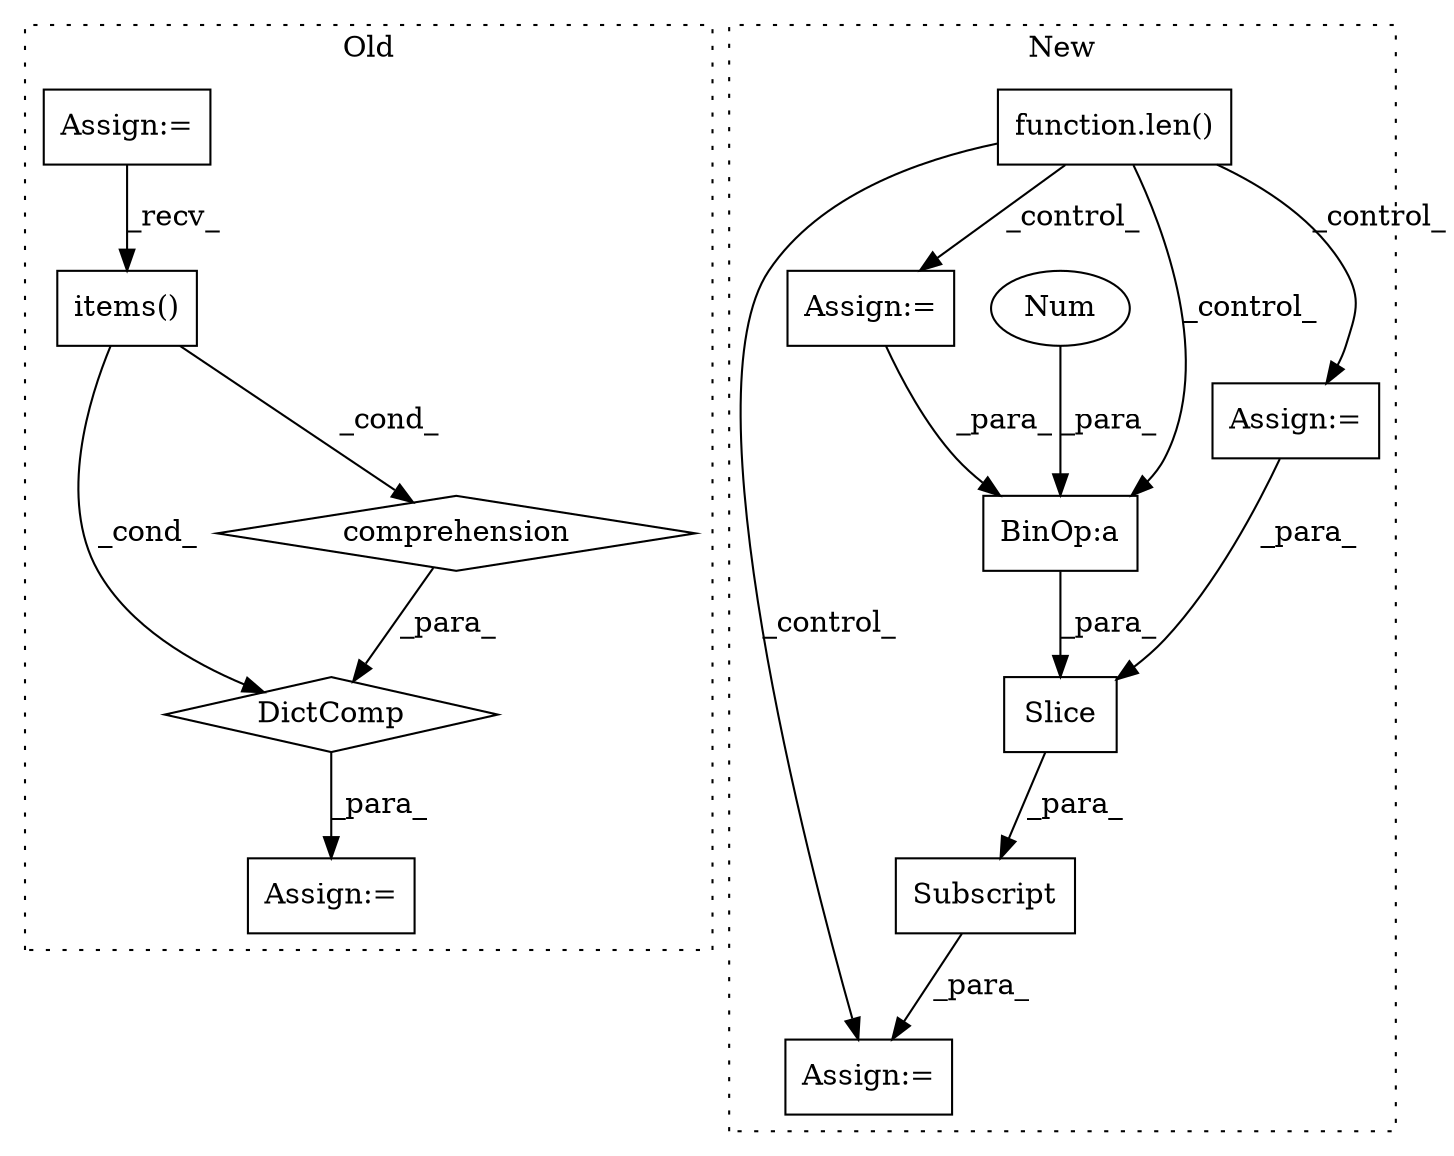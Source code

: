 digraph G {
subgraph cluster0 {
1 [label="DictComp" a="84" s="871" l="69" shape="diamond"];
5 [label="comprehension" a="45" s="893" l="3" shape="diamond"];
8 [label="items()" a="75" s="921" l="18" shape="box"];
9 [label="Assign:=" a="68" s="868" l="3" shape="box"];
12 [label="Assign:=" a="68" s="761" l="3" shape="box"];
label = "Old";
style="dotted";
}
subgraph cluster1 {
2 [label="Slice" a="80" s="1424" l="30" shape="box"];
3 [label="BinOp:a" a="82" s="1450" l="3" shape="box"];
4 [label="Num" a="76" s="1453" l="1" shape="ellipse"];
6 [label="function.len()" a="75" s="1242,1259" l="4,1" shape="box"];
7 [label="Subscript" a="63" s="1419,0" l="36,0" shape="box"];
10 [label="Assign:=" a="68" s="1416" l="3" shape="box"];
11 [label="Assign:=" a="68" s="1303" l="3" shape="box"];
13 [label="Assign:=" a="68" s="1360" l="3" shape="box"];
label = "New";
style="dotted";
}
1 -> 9 [label="_para_"];
2 -> 7 [label="_para_"];
3 -> 2 [label="_para_"];
4 -> 3 [label="_para_"];
5 -> 1 [label="_para_"];
6 -> 3 [label="_control_"];
6 -> 13 [label="_control_"];
6 -> 11 [label="_control_"];
6 -> 10 [label="_control_"];
7 -> 10 [label="_para_"];
8 -> 1 [label="_cond_"];
8 -> 5 [label="_cond_"];
11 -> 2 [label="_para_"];
12 -> 8 [label="_recv_"];
13 -> 3 [label="_para_"];
}